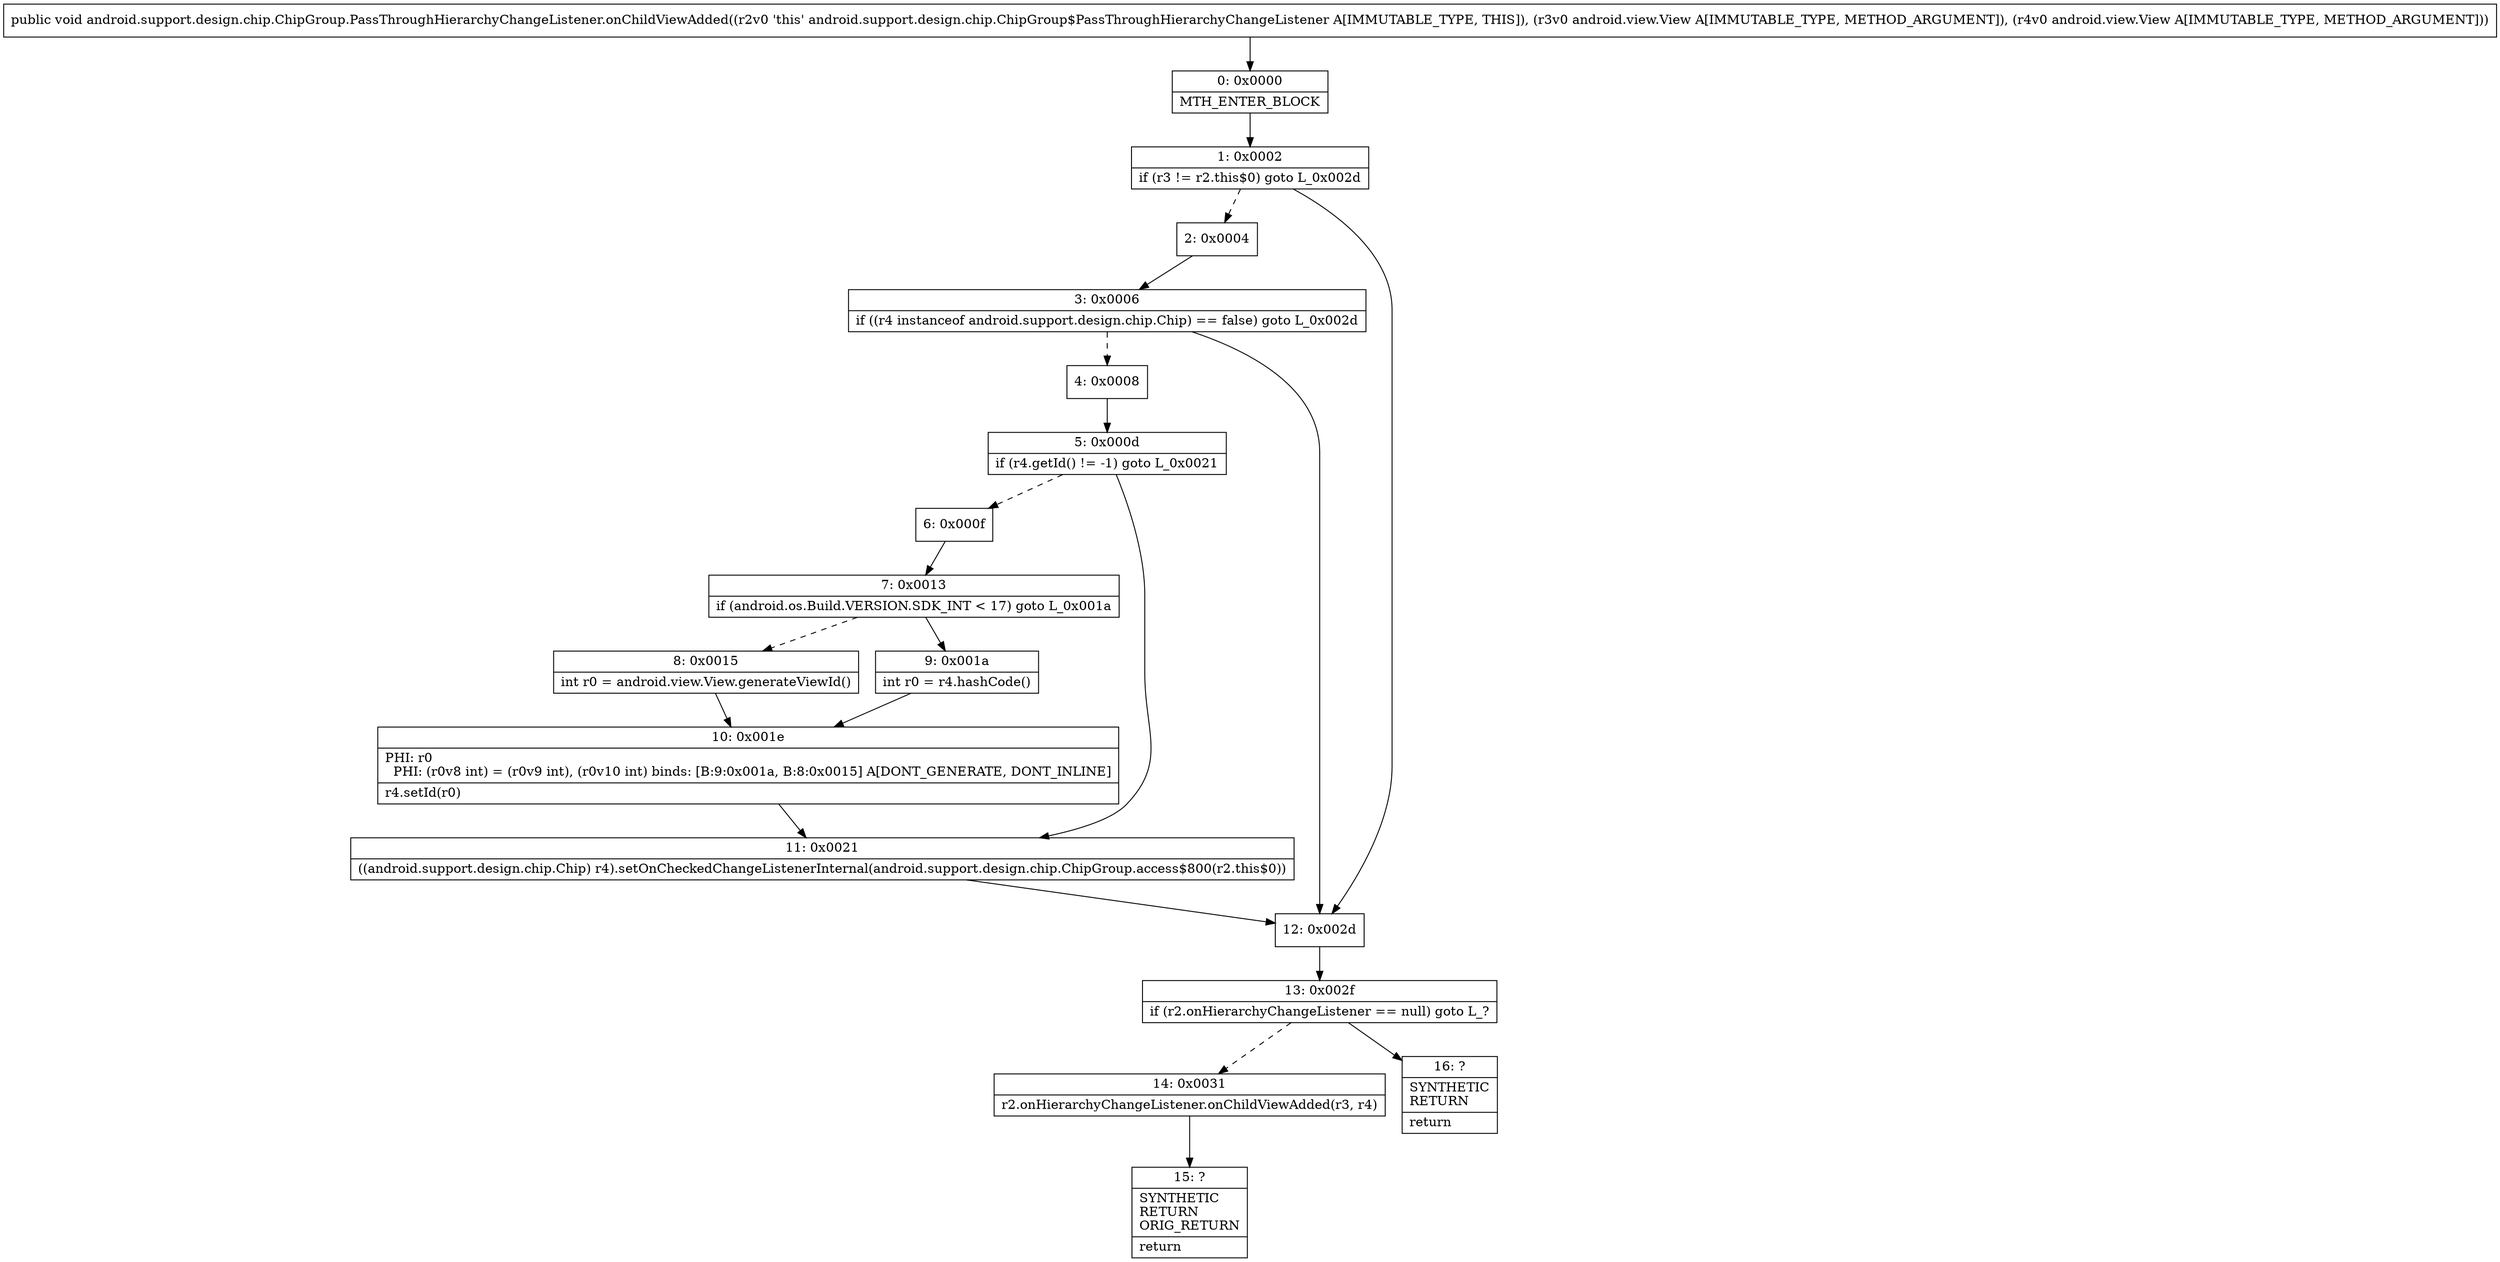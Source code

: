 digraph "CFG forandroid.support.design.chip.ChipGroup.PassThroughHierarchyChangeListener.onChildViewAdded(Landroid\/view\/View;Landroid\/view\/View;)V" {
Node_0 [shape=record,label="{0\:\ 0x0000|MTH_ENTER_BLOCK\l}"];
Node_1 [shape=record,label="{1\:\ 0x0002|if (r3 != r2.this$0) goto L_0x002d\l}"];
Node_2 [shape=record,label="{2\:\ 0x0004}"];
Node_3 [shape=record,label="{3\:\ 0x0006|if ((r4 instanceof android.support.design.chip.Chip) == false) goto L_0x002d\l}"];
Node_4 [shape=record,label="{4\:\ 0x0008}"];
Node_5 [shape=record,label="{5\:\ 0x000d|if (r4.getId() != \-1) goto L_0x0021\l}"];
Node_6 [shape=record,label="{6\:\ 0x000f}"];
Node_7 [shape=record,label="{7\:\ 0x0013|if (android.os.Build.VERSION.SDK_INT \< 17) goto L_0x001a\l}"];
Node_8 [shape=record,label="{8\:\ 0x0015|int r0 = android.view.View.generateViewId()\l}"];
Node_9 [shape=record,label="{9\:\ 0x001a|int r0 = r4.hashCode()\l}"];
Node_10 [shape=record,label="{10\:\ 0x001e|PHI: r0 \l  PHI: (r0v8 int) = (r0v9 int), (r0v10 int) binds: [B:9:0x001a, B:8:0x0015] A[DONT_GENERATE, DONT_INLINE]\l|r4.setId(r0)\l}"];
Node_11 [shape=record,label="{11\:\ 0x0021|((android.support.design.chip.Chip) r4).setOnCheckedChangeListenerInternal(android.support.design.chip.ChipGroup.access$800(r2.this$0))\l}"];
Node_12 [shape=record,label="{12\:\ 0x002d}"];
Node_13 [shape=record,label="{13\:\ 0x002f|if (r2.onHierarchyChangeListener == null) goto L_?\l}"];
Node_14 [shape=record,label="{14\:\ 0x0031|r2.onHierarchyChangeListener.onChildViewAdded(r3, r4)\l}"];
Node_15 [shape=record,label="{15\:\ ?|SYNTHETIC\lRETURN\lORIG_RETURN\l|return\l}"];
Node_16 [shape=record,label="{16\:\ ?|SYNTHETIC\lRETURN\l|return\l}"];
MethodNode[shape=record,label="{public void android.support.design.chip.ChipGroup.PassThroughHierarchyChangeListener.onChildViewAdded((r2v0 'this' android.support.design.chip.ChipGroup$PassThroughHierarchyChangeListener A[IMMUTABLE_TYPE, THIS]), (r3v0 android.view.View A[IMMUTABLE_TYPE, METHOD_ARGUMENT]), (r4v0 android.view.View A[IMMUTABLE_TYPE, METHOD_ARGUMENT])) }"];
MethodNode -> Node_0;
Node_0 -> Node_1;
Node_1 -> Node_2[style=dashed];
Node_1 -> Node_12;
Node_2 -> Node_3;
Node_3 -> Node_4[style=dashed];
Node_3 -> Node_12;
Node_4 -> Node_5;
Node_5 -> Node_6[style=dashed];
Node_5 -> Node_11;
Node_6 -> Node_7;
Node_7 -> Node_8[style=dashed];
Node_7 -> Node_9;
Node_8 -> Node_10;
Node_9 -> Node_10;
Node_10 -> Node_11;
Node_11 -> Node_12;
Node_12 -> Node_13;
Node_13 -> Node_14[style=dashed];
Node_13 -> Node_16;
Node_14 -> Node_15;
}

